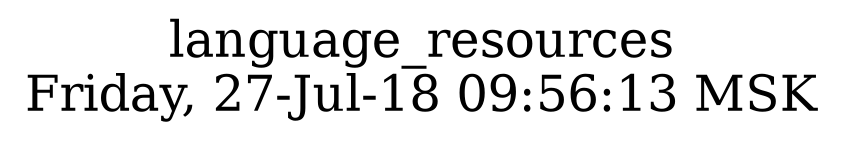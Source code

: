 digraph G {
graph [
  fontsize="24";
  label="language_resources\nFriday, 27-Jul-18 09:56:13 MSK";
  nojustify=true;
  ordering=out;
  rankdir=LR;
  size="30";
];
}
